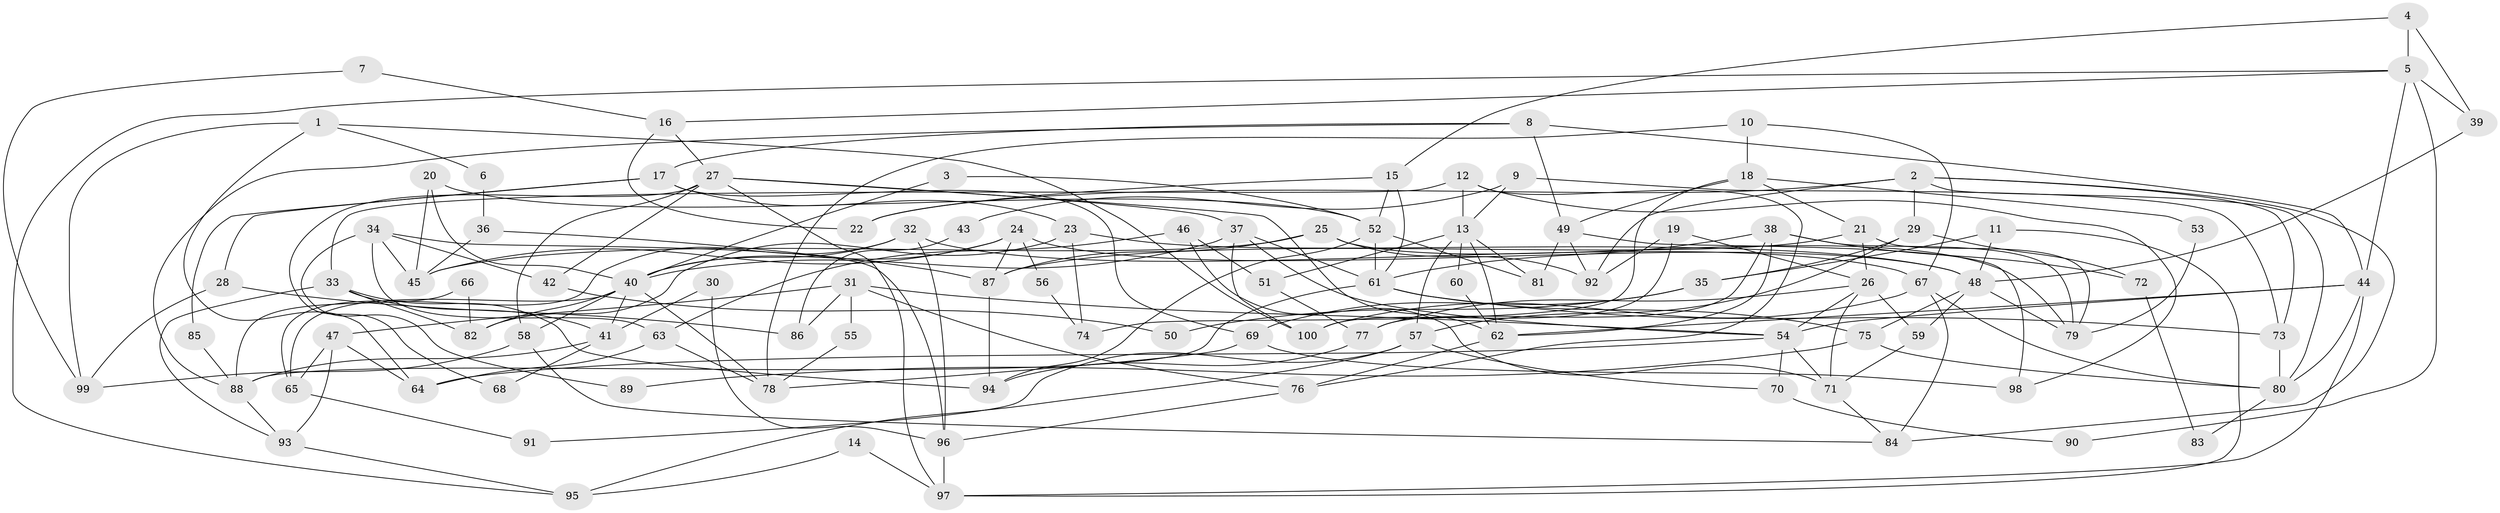 // Generated by graph-tools (version 1.1) at 2025/02/03/09/25 03:02:08]
// undirected, 100 vertices, 200 edges
graph export_dot {
graph [start="1"]
  node [color=gray90,style=filled];
  1;
  2;
  3;
  4;
  5;
  6;
  7;
  8;
  9;
  10;
  11;
  12;
  13;
  14;
  15;
  16;
  17;
  18;
  19;
  20;
  21;
  22;
  23;
  24;
  25;
  26;
  27;
  28;
  29;
  30;
  31;
  32;
  33;
  34;
  35;
  36;
  37;
  38;
  39;
  40;
  41;
  42;
  43;
  44;
  45;
  46;
  47;
  48;
  49;
  50;
  51;
  52;
  53;
  54;
  55;
  56;
  57;
  58;
  59;
  60;
  61;
  62;
  63;
  64;
  65;
  66;
  67;
  68;
  69;
  70;
  71;
  72;
  73;
  74;
  75;
  76;
  77;
  78;
  79;
  80;
  81;
  82;
  83;
  84;
  85;
  86;
  87;
  88;
  89;
  90;
  91;
  92;
  93;
  94;
  95;
  96;
  97;
  98;
  99;
  100;
  1 -- 100;
  1 -- 64;
  1 -- 6;
  1 -- 99;
  2 -- 29;
  2 -- 80;
  2 -- 22;
  2 -- 73;
  2 -- 84;
  2 -- 92;
  3 -- 52;
  3 -- 40;
  4 -- 39;
  4 -- 5;
  4 -- 15;
  5 -- 16;
  5 -- 44;
  5 -- 39;
  5 -- 90;
  5 -- 95;
  6 -- 36;
  7 -- 99;
  7 -- 16;
  8 -- 44;
  8 -- 88;
  8 -- 17;
  8 -- 49;
  9 -- 73;
  9 -- 13;
  9 -- 43;
  10 -- 18;
  10 -- 78;
  10 -- 67;
  11 -- 97;
  11 -- 48;
  11 -- 35;
  12 -- 76;
  12 -- 98;
  12 -- 13;
  12 -- 33;
  13 -- 62;
  13 -- 51;
  13 -- 57;
  13 -- 60;
  13 -- 81;
  14 -- 97;
  14 -- 95;
  15 -- 52;
  15 -- 22;
  15 -- 61;
  16 -- 22;
  16 -- 27;
  17 -- 23;
  17 -- 28;
  17 -- 69;
  17 -- 85;
  18 -- 49;
  18 -- 21;
  18 -- 53;
  18 -- 74;
  19 -- 26;
  19 -- 92;
  19 -- 100;
  20 -- 52;
  20 -- 40;
  20 -- 45;
  21 -- 26;
  21 -- 79;
  21 -- 87;
  23 -- 82;
  23 -- 48;
  23 -- 74;
  24 -- 45;
  24 -- 40;
  24 -- 48;
  24 -- 56;
  24 -- 87;
  25 -- 87;
  25 -- 92;
  25 -- 45;
  25 -- 79;
  26 -- 59;
  26 -- 54;
  26 -- 71;
  26 -- 77;
  27 -- 37;
  27 -- 62;
  27 -- 42;
  27 -- 58;
  27 -- 68;
  27 -- 97;
  28 -- 99;
  28 -- 86;
  29 -- 57;
  29 -- 35;
  29 -- 72;
  30 -- 96;
  30 -- 41;
  31 -- 47;
  31 -- 54;
  31 -- 55;
  31 -- 76;
  31 -- 86;
  32 -- 96;
  32 -- 67;
  32 -- 40;
  32 -- 65;
  33 -- 41;
  33 -- 82;
  33 -- 93;
  33 -- 94;
  34 -- 45;
  34 -- 96;
  34 -- 42;
  34 -- 63;
  34 -- 89;
  35 -- 69;
  35 -- 50;
  36 -- 45;
  36 -- 87;
  37 -- 61;
  37 -- 40;
  37 -- 54;
  37 -- 100;
  38 -- 61;
  38 -- 77;
  38 -- 62;
  38 -- 72;
  38 -- 79;
  39 -- 48;
  40 -- 58;
  40 -- 41;
  40 -- 65;
  40 -- 78;
  40 -- 82;
  41 -- 88;
  41 -- 68;
  42 -- 50;
  43 -- 86;
  44 -- 54;
  44 -- 80;
  44 -- 62;
  44 -- 97;
  46 -- 71;
  46 -- 51;
  46 -- 63;
  47 -- 64;
  47 -- 65;
  47 -- 93;
  48 -- 79;
  48 -- 59;
  48 -- 75;
  49 -- 81;
  49 -- 92;
  49 -- 98;
  51 -- 77;
  52 -- 61;
  52 -- 94;
  52 -- 81;
  53 -- 79;
  54 -- 71;
  54 -- 64;
  54 -- 70;
  55 -- 78;
  56 -- 74;
  57 -- 95;
  57 -- 70;
  57 -- 91;
  58 -- 84;
  58 -- 99;
  59 -- 71;
  60 -- 62;
  61 -- 75;
  61 -- 73;
  61 -- 88;
  62 -- 76;
  63 -- 64;
  63 -- 78;
  65 -- 91;
  66 -- 82;
  66 -- 88;
  67 -- 100;
  67 -- 80;
  67 -- 84;
  69 -- 78;
  69 -- 98;
  70 -- 90;
  71 -- 84;
  72 -- 83;
  73 -- 80;
  75 -- 80;
  75 -- 89;
  76 -- 96;
  77 -- 94;
  80 -- 83;
  85 -- 88;
  87 -- 94;
  88 -- 93;
  93 -- 95;
  96 -- 97;
}

